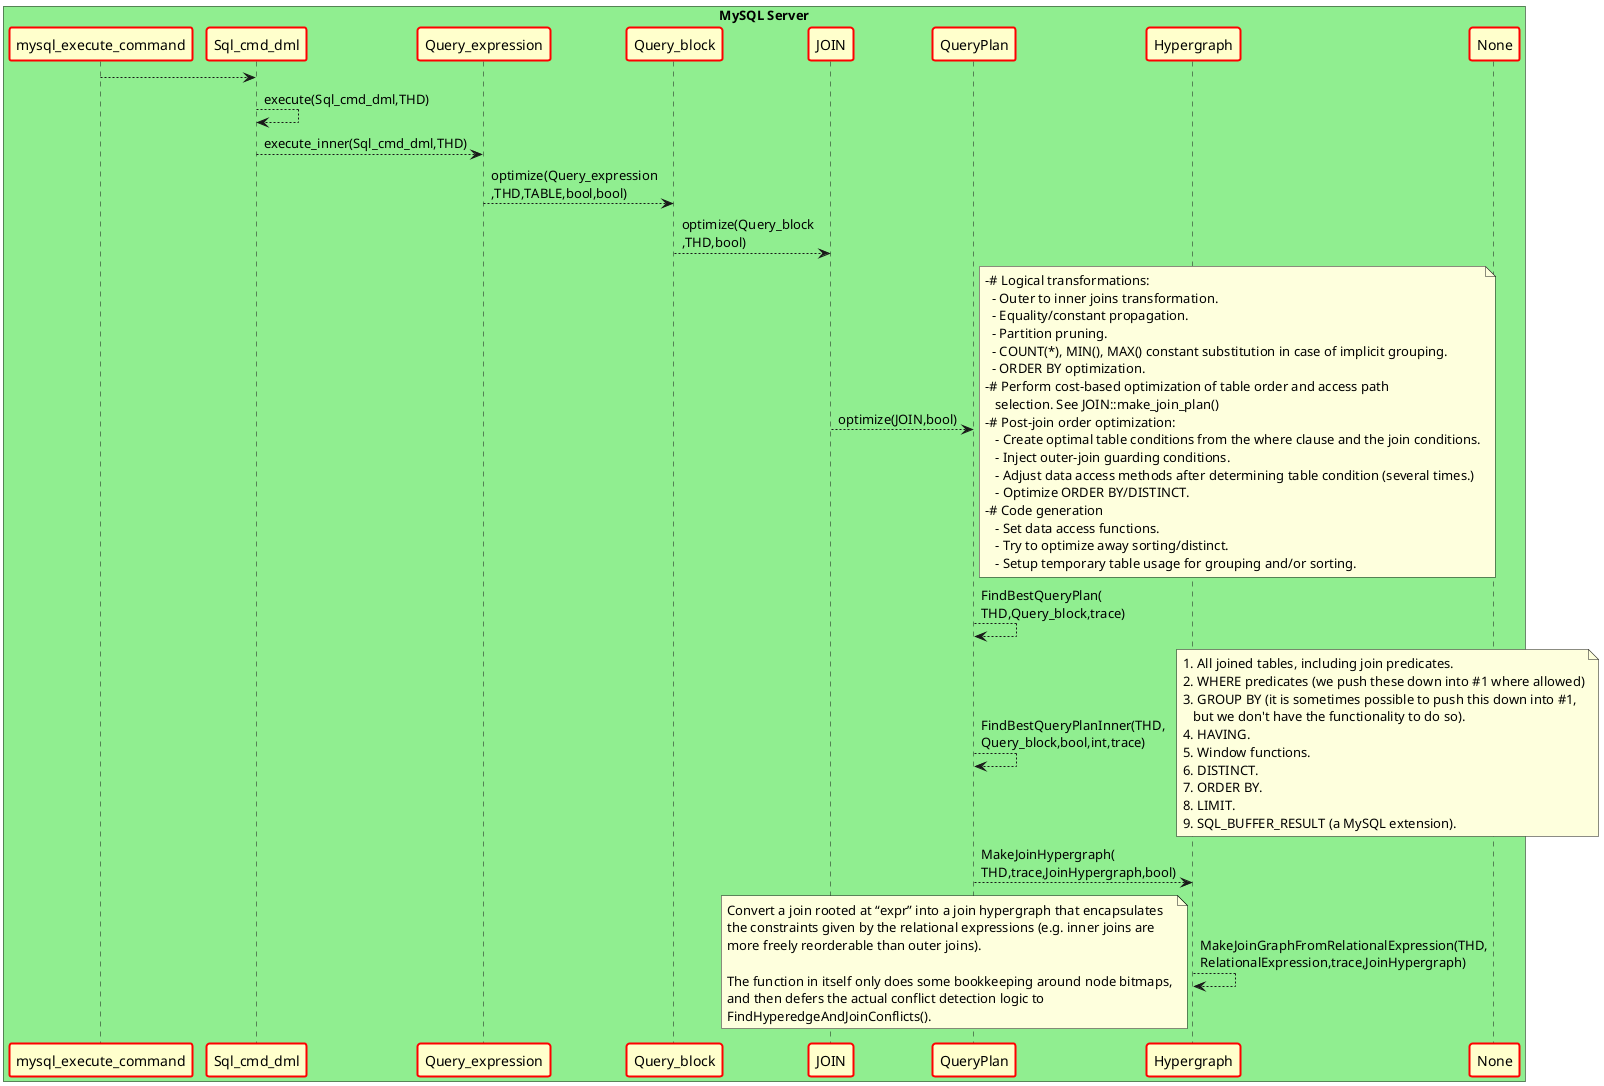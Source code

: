 @startuml SequenceDiagram
!define MyStyle
skinparam sequence {
    ParticipantBorderColor red
    ParticipantBackgroundColor #FFFFCC
    ParticipantBorderThickness 2
}
skinparam BoxPadding 2
skinparam ParticipantPadding 2

box "MySQL Server" #LightGreen
participant "mysql_execute_command" as f040
participant "Sql_cmd_dml" as f050
participant "Query_expression" as f070
participant "Query_block" as f080
participant "JOIN" as f090
participant "QueryPlan" as f100
participant "Hypergraph" as f120
participant "None" as f130
end box

f040 --> f050
f050 --> f050 : execute(Sql_cmd_dml,THD)
f050 --> f070 : execute_inner(Sql_cmd_dml,THD)
f070 --> f080 : optimize(Query_expression\n,THD,TABLE,bool,bool)
f080 --> f090 : optimize(Query_block\n,THD,bool)
f090 --> f100 : optimize(JOIN,bool)
note right
    -# Logical transformations:
      - Outer to inner joins transformation.
      - Equality/constant propagation.
      - Partition pruning.
      - COUNT(*), MIN(), MAX() constant substitution in case of implicit grouping.
      - ORDER BY optimization.
    -# Perform cost-based optimization of table order and access path
       selection. See JOIN::make_join_plan()
    -# Post-join order optimization:
       - Create optimal table conditions from the where clause and the join conditions.
       - Inject outer-join guarding conditions.
       - Adjust data access methods after determining table condition (several times.)
       - Optimize ORDER BY/DISTINCT.
    -# Code generation
       - Set data access functions.
       - Try to optimize away sorting/distinct.
       - Setup temporary table usage for grouping and/or sorting.
end note
f100 --> f100 : FindBestQueryPlan(\nTHD,Query_block,trace)
f100 --> f100 : FindBestQueryPlanInner(THD,\nQuery_block,bool,int,trace)
note right
    1. All joined tables, including join predicates.
    2. WHERE predicates (we push these down into #1 where allowed)
    3. GROUP BY (it is sometimes possible to push this down into #1,
       but we don't have the functionality to do so).
    4. HAVING.
    5. Window functions.
    6. DISTINCT.
    7. ORDER BY.
    8. LIMIT.
    9. SQL_BUFFER_RESULT (a MySQL extension).
end note 
f100 --> f120 : MakeJoinHypergraph(\nTHD,trace,JoinHypergraph,bool)
f120 --> f120 : MakeJoinGraphFromRelationalExpression(THD,\nRelationalExpression,trace,JoinHypergraph)
note left
  Convert a join rooted at “expr” into a join hypergraph that encapsulates
  the constraints given by the relational expressions (e.g. inner joins are
  more freely reorderable than outer joins).

  The function in itself only does some bookkeeping around node bitmaps,
  and then defers the actual conflict detection logic to
  FindHyperedgeAndJoinConflicts().
end note
@enduml
